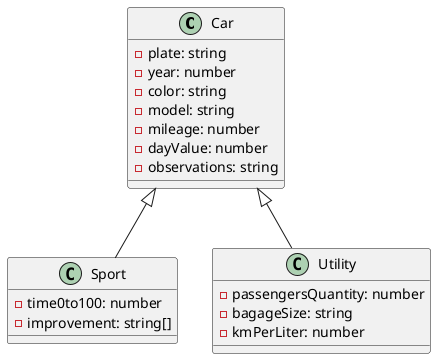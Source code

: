 @startuml Cars
class Car {
  - plate: string
  - year: number
  - color: string
  - model: string
  - mileage: number
  - dayValue: number
  - observations: string
}

class Sport {
  - time0to100: number
  - improvement: string[]
}

class Utility {
  - passengersQuantity: number
  - bagageSize: string
  - kmPerLiter: number
}

Car <|-- Sport
Car <|-- Utility
@enduml

